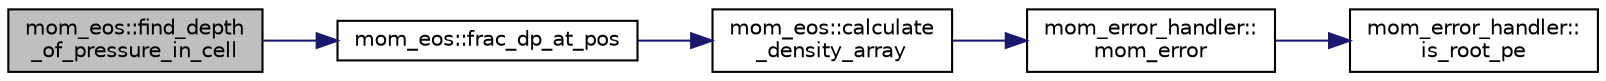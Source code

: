 digraph "mom_eos::find_depth_of_pressure_in_cell"
{
 // INTERACTIVE_SVG=YES
 // LATEX_PDF_SIZE
  edge [fontname="Helvetica",fontsize="10",labelfontname="Helvetica",labelfontsize="10"];
  node [fontname="Helvetica",fontsize="10",shape=record];
  rankdir="LR";
  Node1 [label="mom_eos::find_depth\l_of_pressure_in_cell",height=0.2,width=0.4,color="black", fillcolor="grey75", style="filled", fontcolor="black",tooltip="Find the depth at which the reconstructed pressure matches P_tgt."];
  Node1 -> Node2 [color="midnightblue",fontsize="10",style="solid",fontname="Helvetica"];
  Node2 [label="mom_eos::frac_dp_at_pos",height=0.2,width=0.4,color="black", fillcolor="white", style="filled",URL="$namespacemom__eos.html#a82d46c07f4f9c7ad5930fa2508c3e280",tooltip="Returns change in anomalous pressure change from top to non-dimensional position pos between z_t and ..."];
  Node2 -> Node3 [color="midnightblue",fontsize="10",style="solid",fontname="Helvetica"];
  Node3 [label="mom_eos::calculate\l_density_array",height=0.2,width=0.4,color="black", fillcolor="white", style="filled",URL="$namespacemom__eos.html#a48dcbf3f829d6514d295eae3bd802270",tooltip="Calls the appropriate subroutine to calculate the density of sea water for 1-D array inputs...."];
  Node3 -> Node4 [color="midnightblue",fontsize="10",style="solid",fontname="Helvetica"];
  Node4 [label="mom_error_handler::\lmom_error",height=0.2,width=0.4,color="black", fillcolor="white", style="filled",URL="$namespacemom__error__handler.html#a460cfb79a06c29fc249952c2a3710d67",tooltip="This provides a convenient interface for writing an mpp_error message with run-time filter based on a..."];
  Node4 -> Node5 [color="midnightblue",fontsize="10",style="solid",fontname="Helvetica"];
  Node5 [label="mom_error_handler::\lis_root_pe",height=0.2,width=0.4,color="black", fillcolor="white", style="filled",URL="$namespacemom__error__handler.html#ad5f00a53059c72fe2332d1436c80ca71",tooltip="This returns .true. if the current PE is the root PE."];
}
